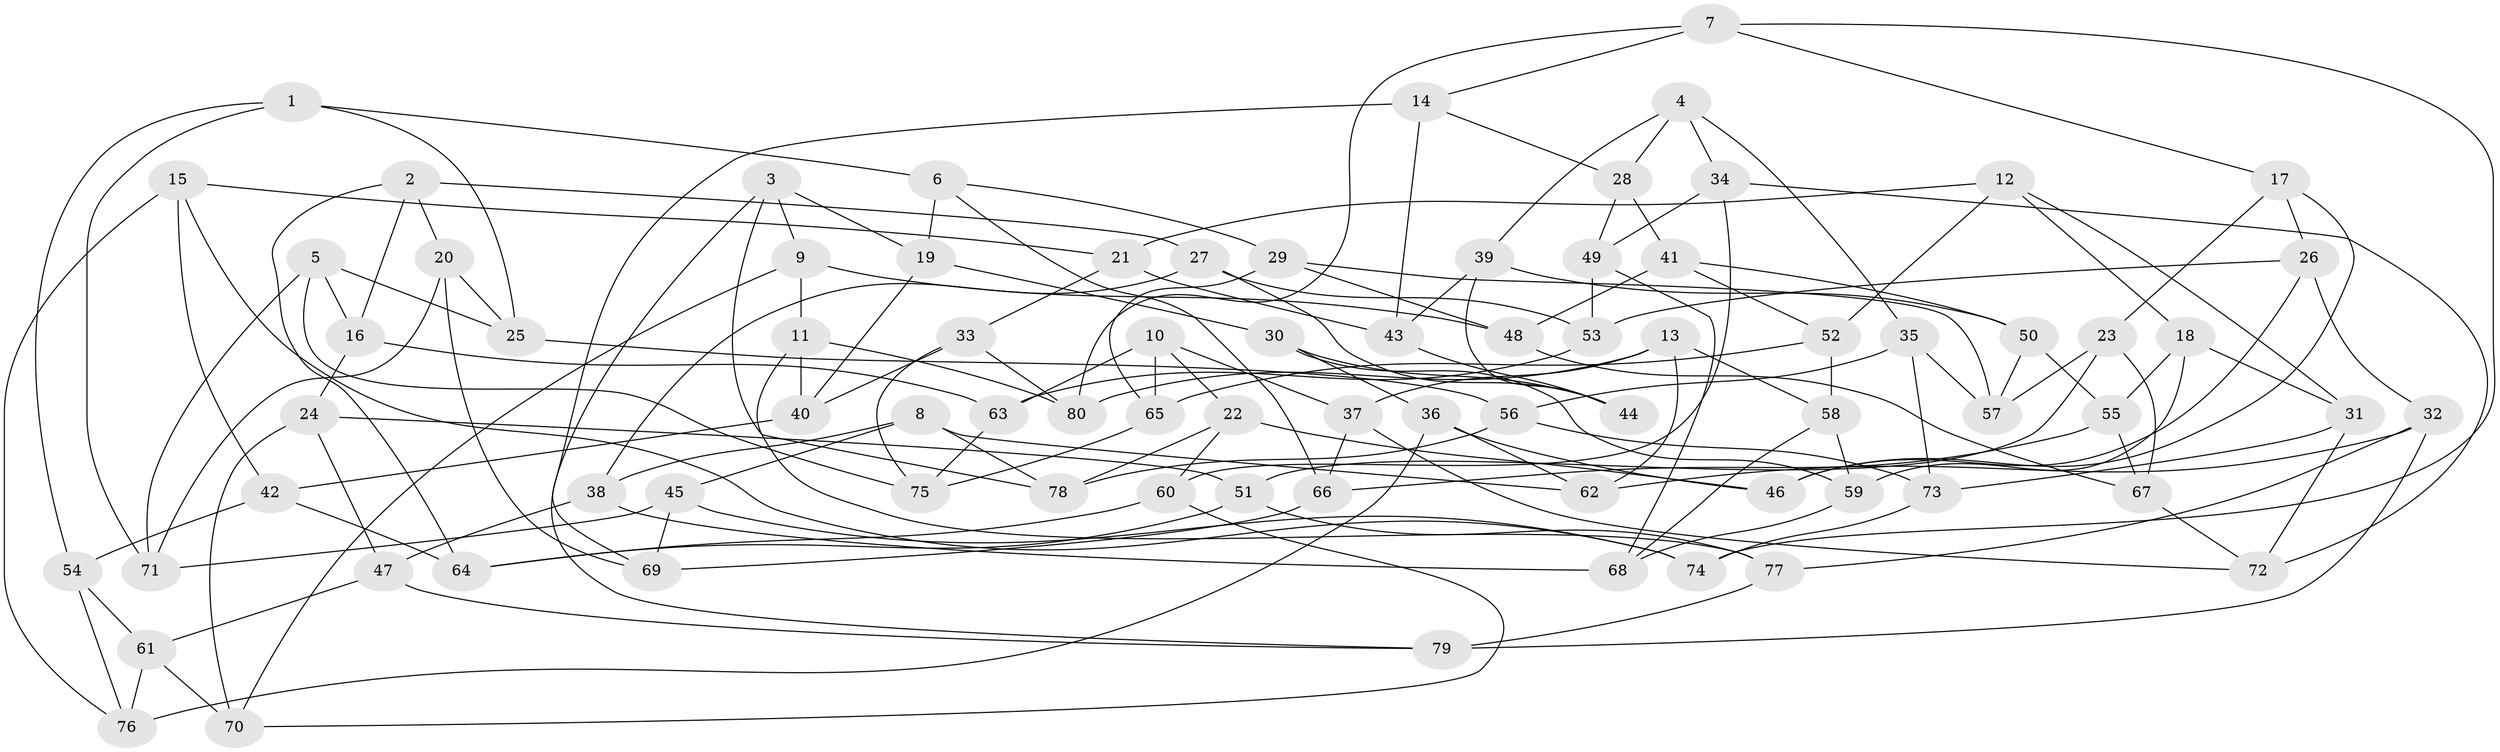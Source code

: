 // Generated by graph-tools (version 1.1) at 2025/58/03/09/25 04:58:39]
// undirected, 80 vertices, 160 edges
graph export_dot {
graph [start="1"]
  node [color=gray90,style=filled];
  1;
  2;
  3;
  4;
  5;
  6;
  7;
  8;
  9;
  10;
  11;
  12;
  13;
  14;
  15;
  16;
  17;
  18;
  19;
  20;
  21;
  22;
  23;
  24;
  25;
  26;
  27;
  28;
  29;
  30;
  31;
  32;
  33;
  34;
  35;
  36;
  37;
  38;
  39;
  40;
  41;
  42;
  43;
  44;
  45;
  46;
  47;
  48;
  49;
  50;
  51;
  52;
  53;
  54;
  55;
  56;
  57;
  58;
  59;
  60;
  61;
  62;
  63;
  64;
  65;
  66;
  67;
  68;
  69;
  70;
  71;
  72;
  73;
  74;
  75;
  76;
  77;
  78;
  79;
  80;
  1 -- 25;
  1 -- 54;
  1 -- 6;
  1 -- 71;
  2 -- 20;
  2 -- 16;
  2 -- 27;
  2 -- 64;
  3 -- 79;
  3 -- 19;
  3 -- 78;
  3 -- 9;
  4 -- 35;
  4 -- 39;
  4 -- 34;
  4 -- 28;
  5 -- 16;
  5 -- 71;
  5 -- 75;
  5 -- 25;
  6 -- 19;
  6 -- 66;
  6 -- 29;
  7 -- 14;
  7 -- 80;
  7 -- 17;
  7 -- 74;
  8 -- 38;
  8 -- 78;
  8 -- 45;
  8 -- 62;
  9 -- 48;
  9 -- 11;
  9 -- 70;
  10 -- 22;
  10 -- 65;
  10 -- 63;
  10 -- 37;
  11 -- 40;
  11 -- 80;
  11 -- 77;
  12 -- 52;
  12 -- 21;
  12 -- 31;
  12 -- 18;
  13 -- 37;
  13 -- 80;
  13 -- 58;
  13 -- 62;
  14 -- 69;
  14 -- 28;
  14 -- 43;
  15 -- 74;
  15 -- 76;
  15 -- 21;
  15 -- 42;
  16 -- 63;
  16 -- 24;
  17 -- 46;
  17 -- 23;
  17 -- 26;
  18 -- 59;
  18 -- 31;
  18 -- 55;
  19 -- 40;
  19 -- 30;
  20 -- 71;
  20 -- 25;
  20 -- 69;
  21 -- 43;
  21 -- 33;
  22 -- 78;
  22 -- 60;
  22 -- 46;
  23 -- 57;
  23 -- 51;
  23 -- 67;
  24 -- 51;
  24 -- 70;
  24 -- 47;
  25 -- 56;
  26 -- 32;
  26 -- 46;
  26 -- 53;
  27 -- 44;
  27 -- 53;
  27 -- 38;
  28 -- 49;
  28 -- 41;
  29 -- 65;
  29 -- 48;
  29 -- 57;
  30 -- 44;
  30 -- 36;
  30 -- 59;
  31 -- 72;
  31 -- 73;
  32 -- 79;
  32 -- 77;
  32 -- 62;
  33 -- 40;
  33 -- 75;
  33 -- 80;
  34 -- 60;
  34 -- 49;
  34 -- 72;
  35 -- 73;
  35 -- 57;
  35 -- 56;
  36 -- 76;
  36 -- 46;
  36 -- 62;
  37 -- 72;
  37 -- 66;
  38 -- 68;
  38 -- 47;
  39 -- 44;
  39 -- 43;
  39 -- 50;
  40 -- 42;
  41 -- 52;
  41 -- 48;
  41 -- 50;
  42 -- 54;
  42 -- 64;
  43 -- 44;
  45 -- 74;
  45 -- 71;
  45 -- 69;
  47 -- 79;
  47 -- 61;
  48 -- 67;
  49 -- 53;
  49 -- 68;
  50 -- 57;
  50 -- 55;
  51 -- 64;
  51 -- 77;
  52 -- 58;
  52 -- 65;
  53 -- 63;
  54 -- 76;
  54 -- 61;
  55 -- 67;
  55 -- 66;
  56 -- 78;
  56 -- 73;
  58 -- 59;
  58 -- 68;
  59 -- 68;
  60 -- 64;
  60 -- 70;
  61 -- 70;
  61 -- 76;
  63 -- 75;
  65 -- 75;
  66 -- 69;
  67 -- 72;
  73 -- 74;
  77 -- 79;
}
